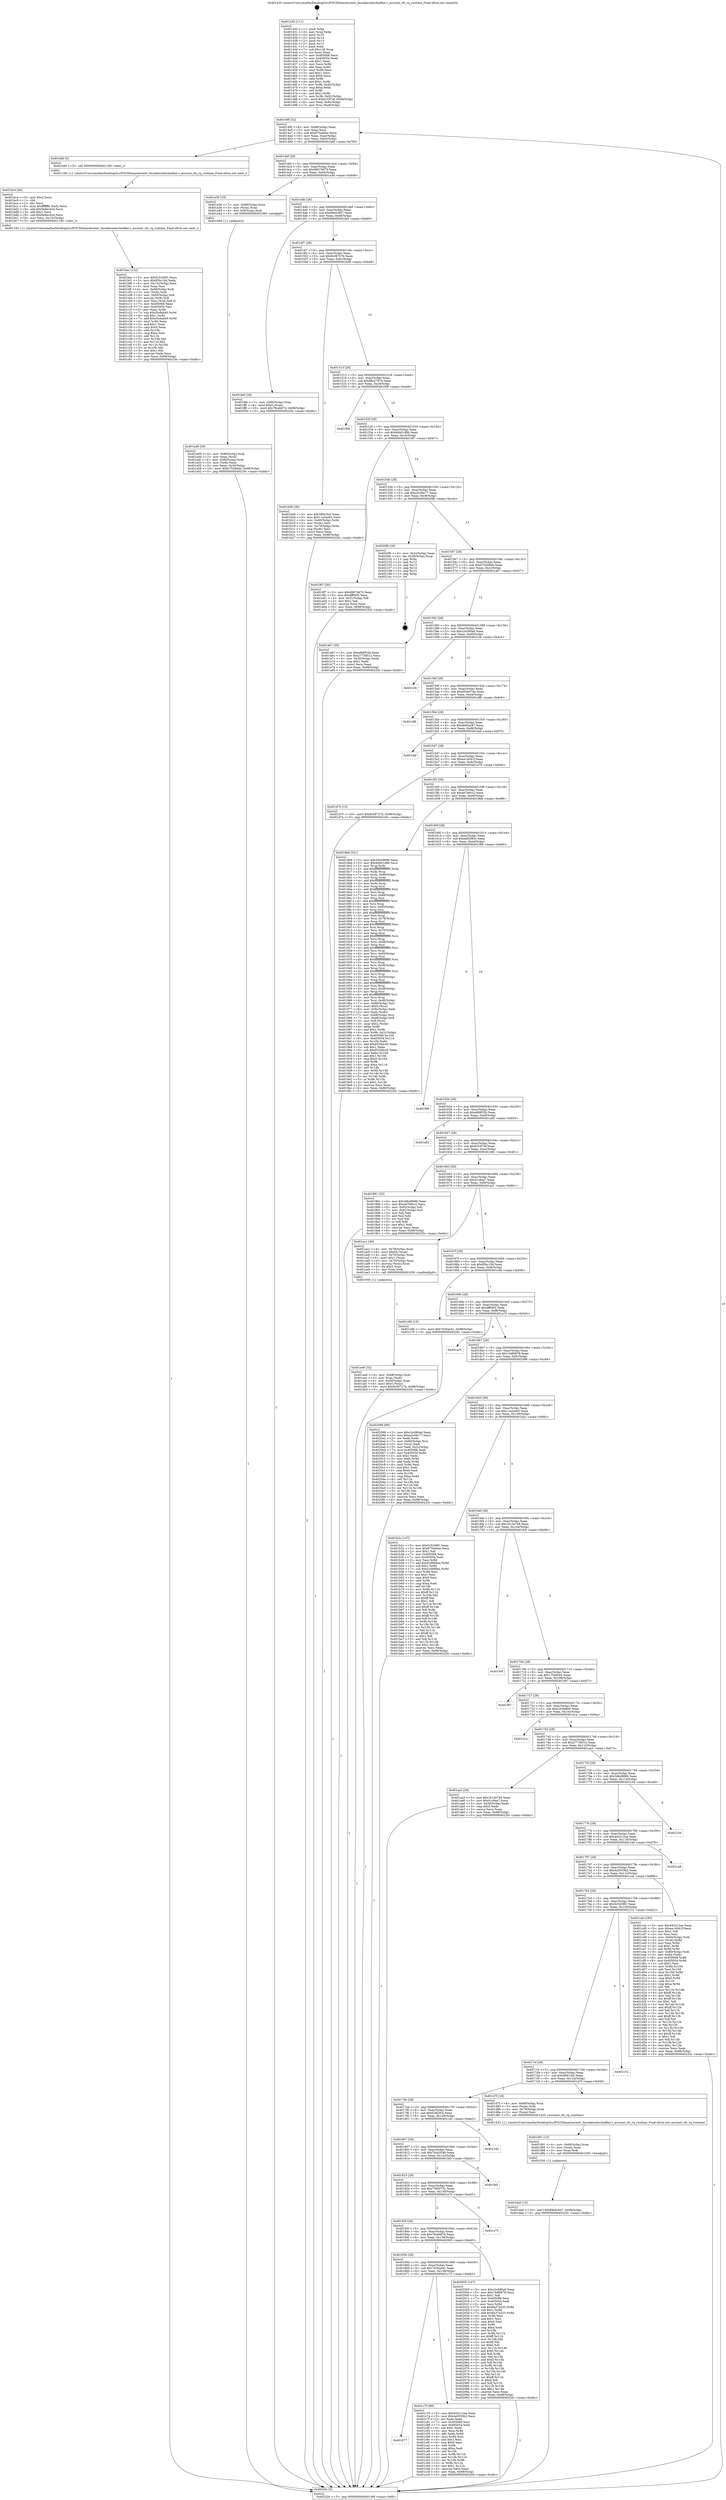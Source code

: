 digraph "0x401430" {
  label = "0x401430 (/mnt/c/Users/mathe/Desktop/tcc/POCII/binaries/extr_linuxkernelschedfair.c_account_cfs_rq_runtime_Final-ollvm.out::main(0))"
  labelloc = "t"
  node[shape=record]

  Entry [label="",width=0.3,height=0.3,shape=circle,fillcolor=black,style=filled]
  "0x40149f" [label="{
     0x40149f [32]\l
     | [instrs]\l
     &nbsp;&nbsp;0x40149f \<+6\>: mov -0x98(%rbp),%eax\l
     &nbsp;&nbsp;0x4014a5 \<+2\>: mov %eax,%ecx\l
     &nbsp;&nbsp;0x4014a7 \<+6\>: sub $0x875eebee,%ecx\l
     &nbsp;&nbsp;0x4014ad \<+6\>: mov %eax,-0xac(%rbp)\l
     &nbsp;&nbsp;0x4014b3 \<+6\>: mov %ecx,-0xb0(%rbp)\l
     &nbsp;&nbsp;0x4014b9 \<+6\>: je 0000000000401bbf \<main+0x78f\>\l
  }"]
  "0x401bbf" [label="{
     0x401bbf [5]\l
     | [instrs]\l
     &nbsp;&nbsp;0x401bbf \<+5\>: call 0000000000401160 \<next_i\>\l
     | [calls]\l
     &nbsp;&nbsp;0x401160 \{1\} (/mnt/c/Users/mathe/Desktop/tcc/POCII/binaries/extr_linuxkernelschedfair.c_account_cfs_rq_runtime_Final-ollvm.out::next_i)\l
  }"]
  "0x4014bf" [label="{
     0x4014bf [28]\l
     | [instrs]\l
     &nbsp;&nbsp;0x4014bf \<+5\>: jmp 00000000004014c4 \<main+0x94\>\l
     &nbsp;&nbsp;0x4014c4 \<+6\>: mov -0xac(%rbp),%eax\l
     &nbsp;&nbsp;0x4014ca \<+5\>: sub $0x88079d70,%eax\l
     &nbsp;&nbsp;0x4014cf \<+6\>: mov %eax,-0xb4(%rbp)\l
     &nbsp;&nbsp;0x4014d5 \<+6\>: je 0000000000401a36 \<main+0x606\>\l
  }"]
  Exit [label="",width=0.3,height=0.3,shape=circle,fillcolor=black,style=filled,peripheries=2]
  "0x401a36" [label="{
     0x401a36 [19]\l
     | [instrs]\l
     &nbsp;&nbsp;0x401a36 \<+7\>: mov -0x88(%rbp),%rax\l
     &nbsp;&nbsp;0x401a3d \<+3\>: mov (%rax),%rax\l
     &nbsp;&nbsp;0x401a40 \<+4\>: mov 0x8(%rax),%rdi\l
     &nbsp;&nbsp;0x401a44 \<+5\>: call 0000000000401060 \<atoi@plt\>\l
     | [calls]\l
     &nbsp;&nbsp;0x401060 \{1\} (unknown)\l
  }"]
  "0x4014db" [label="{
     0x4014db [28]\l
     | [instrs]\l
     &nbsp;&nbsp;0x4014db \<+5\>: jmp 00000000004014e0 \<main+0xb0\>\l
     &nbsp;&nbsp;0x4014e0 \<+6\>: mov -0xac(%rbp),%eax\l
     &nbsp;&nbsp;0x4014e6 \<+5\>: sub $0x89e5c847,%eax\l
     &nbsp;&nbsp;0x4014eb \<+6\>: mov %eax,-0xb8(%rbp)\l
     &nbsp;&nbsp;0x4014f1 \<+6\>: je 0000000000401fe9 \<main+0xbb9\>\l
  }"]
  "0x401da0" [label="{
     0x401da0 [15]\l
     | [instrs]\l
     &nbsp;&nbsp;0x401da0 \<+10\>: movl $0x89e5c847,-0x98(%rbp)\l
     &nbsp;&nbsp;0x401daa \<+5\>: jmp 000000000040220c \<main+0xddc\>\l
  }"]
  "0x401fe9" [label="{
     0x401fe9 [28]\l
     | [instrs]\l
     &nbsp;&nbsp;0x401fe9 \<+7\>: mov -0x90(%rbp),%rax\l
     &nbsp;&nbsp;0x401ff0 \<+6\>: movl $0x0,(%rax)\l
     &nbsp;&nbsp;0x401ff6 \<+10\>: movl $0x78ceb97d,-0x98(%rbp)\l
     &nbsp;&nbsp;0x402000 \<+5\>: jmp 000000000040220c \<main+0xddc\>\l
  }"]
  "0x4014f7" [label="{
     0x4014f7 [28]\l
     | [instrs]\l
     &nbsp;&nbsp;0x4014f7 \<+5\>: jmp 00000000004014fc \<main+0xcc\>\l
     &nbsp;&nbsp;0x4014fc \<+6\>: mov -0xac(%rbp),%eax\l
     &nbsp;&nbsp;0x401502 \<+5\>: sub $0x8c08727b,%eax\l
     &nbsp;&nbsp;0x401507 \<+6\>: mov %eax,-0xbc(%rbp)\l
     &nbsp;&nbsp;0x40150d \<+6\>: je 0000000000401b08 \<main+0x6d8\>\l
  }"]
  "0x401d91" [label="{
     0x401d91 [15]\l
     | [instrs]\l
     &nbsp;&nbsp;0x401d91 \<+4\>: mov -0x68(%rbp),%rax\l
     &nbsp;&nbsp;0x401d95 \<+3\>: mov (%rax),%rax\l
     &nbsp;&nbsp;0x401d98 \<+3\>: mov %rax,%rdi\l
     &nbsp;&nbsp;0x401d9b \<+5\>: call 0000000000401030 \<free@plt\>\l
     | [calls]\l
     &nbsp;&nbsp;0x401030 \{1\} (unknown)\l
  }"]
  "0x401b08" [label="{
     0x401b08 [36]\l
     | [instrs]\l
     &nbsp;&nbsp;0x401b08 \<+5\>: mov $0x5f061fc0,%eax\l
     &nbsp;&nbsp;0x401b0d \<+5\>: mov $0x11a2ee63,%ecx\l
     &nbsp;&nbsp;0x401b12 \<+4\>: mov -0x60(%rbp),%rdx\l
     &nbsp;&nbsp;0x401b16 \<+2\>: mov (%rdx),%esi\l
     &nbsp;&nbsp;0x401b18 \<+4\>: mov -0x70(%rbp),%rdx\l
     &nbsp;&nbsp;0x401b1c \<+2\>: cmp (%rdx),%esi\l
     &nbsp;&nbsp;0x401b1e \<+3\>: cmovl %ecx,%eax\l
     &nbsp;&nbsp;0x401b21 \<+6\>: mov %eax,-0x98(%rbp)\l
     &nbsp;&nbsp;0x401b27 \<+5\>: jmp 000000000040220c \<main+0xddc\>\l
  }"]
  "0x401513" [label="{
     0x401513 [28]\l
     | [instrs]\l
     &nbsp;&nbsp;0x401513 \<+5\>: jmp 0000000000401518 \<main+0xe8\>\l
     &nbsp;&nbsp;0x401518 \<+6\>: mov -0xac(%rbp),%eax\l
     &nbsp;&nbsp;0x40151e \<+5\>: sub $0x98e2787d,%eax\l
     &nbsp;&nbsp;0x401523 \<+6\>: mov %eax,-0xc0(%rbp)\l
     &nbsp;&nbsp;0x401529 \<+6\>: je 0000000000401f08 \<main+0xad8\>\l
  }"]
  "0x401877" [label="{
     0x401877\l
  }", style=dashed]
  "0x401f08" [label="{
     0x401f08\l
  }", style=dashed]
  "0x40152f" [label="{
     0x40152f [28]\l
     | [instrs]\l
     &nbsp;&nbsp;0x40152f \<+5\>: jmp 0000000000401534 \<main+0x104\>\l
     &nbsp;&nbsp;0x401534 \<+6\>: mov -0xac(%rbp),%eax\l
     &nbsp;&nbsp;0x40153a \<+5\>: sub $0x9d401d9b,%eax\l
     &nbsp;&nbsp;0x40153f \<+6\>: mov %eax,-0xc4(%rbp)\l
     &nbsp;&nbsp;0x401545 \<+6\>: je 00000000004019f7 \<main+0x5c7\>\l
  }"]
  "0x401c75" [label="{
     0x401c75 [86]\l
     | [instrs]\l
     &nbsp;&nbsp;0x401c75 \<+5\>: mov $0x443212ae,%eax\l
     &nbsp;&nbsp;0x401c7a \<+5\>: mov $0x4a5555b2,%ecx\l
     &nbsp;&nbsp;0x401c7f \<+2\>: xor %edx,%edx\l
     &nbsp;&nbsp;0x401c81 \<+7\>: mov 0x405068,%esi\l
     &nbsp;&nbsp;0x401c88 \<+7\>: mov 0x405054,%edi\l
     &nbsp;&nbsp;0x401c8f \<+3\>: sub $0x1,%edx\l
     &nbsp;&nbsp;0x401c92 \<+3\>: mov %esi,%r8d\l
     &nbsp;&nbsp;0x401c95 \<+3\>: add %edx,%r8d\l
     &nbsp;&nbsp;0x401c98 \<+4\>: imul %r8d,%esi\l
     &nbsp;&nbsp;0x401c9c \<+3\>: and $0x1,%esi\l
     &nbsp;&nbsp;0x401c9f \<+3\>: cmp $0x0,%esi\l
     &nbsp;&nbsp;0x401ca2 \<+4\>: sete %r9b\l
     &nbsp;&nbsp;0x401ca6 \<+3\>: cmp $0xa,%edi\l
     &nbsp;&nbsp;0x401ca9 \<+4\>: setl %r10b\l
     &nbsp;&nbsp;0x401cad \<+3\>: mov %r9b,%r11b\l
     &nbsp;&nbsp;0x401cb0 \<+3\>: and %r10b,%r11b\l
     &nbsp;&nbsp;0x401cb3 \<+3\>: xor %r10b,%r9b\l
     &nbsp;&nbsp;0x401cb6 \<+3\>: or %r9b,%r11b\l
     &nbsp;&nbsp;0x401cb9 \<+4\>: test $0x1,%r11b\l
     &nbsp;&nbsp;0x401cbd \<+3\>: cmovne %ecx,%eax\l
     &nbsp;&nbsp;0x401cc0 \<+6\>: mov %eax,-0x98(%rbp)\l
     &nbsp;&nbsp;0x401cc6 \<+5\>: jmp 000000000040220c \<main+0xddc\>\l
  }"]
  "0x4019f7" [label="{
     0x4019f7 [30]\l
     | [instrs]\l
     &nbsp;&nbsp;0x4019f7 \<+5\>: mov $0x88079d70,%eax\l
     &nbsp;&nbsp;0x4019fc \<+5\>: mov $0xdfff485,%ecx\l
     &nbsp;&nbsp;0x401a01 \<+3\>: mov -0x31(%rbp),%dl\l
     &nbsp;&nbsp;0x401a04 \<+3\>: test $0x1,%dl\l
     &nbsp;&nbsp;0x401a07 \<+3\>: cmovne %ecx,%eax\l
     &nbsp;&nbsp;0x401a0a \<+6\>: mov %eax,-0x98(%rbp)\l
     &nbsp;&nbsp;0x401a10 \<+5\>: jmp 000000000040220c \<main+0xddc\>\l
  }"]
  "0x40154b" [label="{
     0x40154b [28]\l
     | [instrs]\l
     &nbsp;&nbsp;0x40154b \<+5\>: jmp 0000000000401550 \<main+0x120\>\l
     &nbsp;&nbsp;0x401550 \<+6\>: mov -0xac(%rbp),%eax\l
     &nbsp;&nbsp;0x401556 \<+5\>: sub $0xa3c06c77,%eax\l
     &nbsp;&nbsp;0x40155b \<+6\>: mov %eax,-0xc8(%rbp)\l
     &nbsp;&nbsp;0x401561 \<+6\>: je 00000000004020fb \<main+0xccb\>\l
  }"]
  "0x40185b" [label="{
     0x40185b [28]\l
     | [instrs]\l
     &nbsp;&nbsp;0x40185b \<+5\>: jmp 0000000000401860 \<main+0x430\>\l
     &nbsp;&nbsp;0x401860 \<+6\>: mov -0xac(%rbp),%eax\l
     &nbsp;&nbsp;0x401866 \<+5\>: sub $0x7d35ae41,%eax\l
     &nbsp;&nbsp;0x40186b \<+6\>: mov %eax,-0x138(%rbp)\l
     &nbsp;&nbsp;0x401871 \<+6\>: je 0000000000401c75 \<main+0x845\>\l
  }"]
  "0x4020fb" [label="{
     0x4020fb [18]\l
     | [instrs]\l
     &nbsp;&nbsp;0x4020fb \<+3\>: mov -0x2c(%rbp),%eax\l
     &nbsp;&nbsp;0x4020fe \<+4\>: lea -0x28(%rbp),%rsp\l
     &nbsp;&nbsp;0x402102 \<+1\>: pop %rbx\l
     &nbsp;&nbsp;0x402103 \<+2\>: pop %r12\l
     &nbsp;&nbsp;0x402105 \<+2\>: pop %r13\l
     &nbsp;&nbsp;0x402107 \<+2\>: pop %r14\l
     &nbsp;&nbsp;0x402109 \<+2\>: pop %r15\l
     &nbsp;&nbsp;0x40210b \<+1\>: pop %rbp\l
     &nbsp;&nbsp;0x40210c \<+1\>: ret\l
  }"]
  "0x401567" [label="{
     0x401567 [28]\l
     | [instrs]\l
     &nbsp;&nbsp;0x401567 \<+5\>: jmp 000000000040156c \<main+0x13c\>\l
     &nbsp;&nbsp;0x40156c \<+6\>: mov -0xac(%rbp),%eax\l
     &nbsp;&nbsp;0x401572 \<+5\>: sub $0xb75268eb,%eax\l
     &nbsp;&nbsp;0x401577 \<+6\>: mov %eax,-0xcc(%rbp)\l
     &nbsp;&nbsp;0x40157d \<+6\>: je 0000000000401a67 \<main+0x637\>\l
  }"]
  "0x402005" [label="{
     0x402005 [147]\l
     | [instrs]\l
     &nbsp;&nbsp;0x402005 \<+5\>: mov $0xc2e580a6,%eax\l
     &nbsp;&nbsp;0x40200a \<+5\>: mov $0x10df0878,%ecx\l
     &nbsp;&nbsp;0x40200f \<+2\>: mov $0x1,%dl\l
     &nbsp;&nbsp;0x402011 \<+7\>: mov 0x405068,%esi\l
     &nbsp;&nbsp;0x402018 \<+7\>: mov 0x405054,%edi\l
     &nbsp;&nbsp;0x40201f \<+3\>: mov %esi,%r8d\l
     &nbsp;&nbsp;0x402022 \<+7\>: sub $0x6a37a323,%r8d\l
     &nbsp;&nbsp;0x402029 \<+4\>: sub $0x1,%r8d\l
     &nbsp;&nbsp;0x40202d \<+7\>: add $0x6a37a323,%r8d\l
     &nbsp;&nbsp;0x402034 \<+4\>: imul %r8d,%esi\l
     &nbsp;&nbsp;0x402038 \<+3\>: and $0x1,%esi\l
     &nbsp;&nbsp;0x40203b \<+3\>: cmp $0x0,%esi\l
     &nbsp;&nbsp;0x40203e \<+4\>: sete %r9b\l
     &nbsp;&nbsp;0x402042 \<+3\>: cmp $0xa,%edi\l
     &nbsp;&nbsp;0x402045 \<+4\>: setl %r10b\l
     &nbsp;&nbsp;0x402049 \<+3\>: mov %r9b,%r11b\l
     &nbsp;&nbsp;0x40204c \<+4\>: xor $0xff,%r11b\l
     &nbsp;&nbsp;0x402050 \<+3\>: mov %r10b,%bl\l
     &nbsp;&nbsp;0x402053 \<+3\>: xor $0xff,%bl\l
     &nbsp;&nbsp;0x402056 \<+3\>: xor $0x0,%dl\l
     &nbsp;&nbsp;0x402059 \<+3\>: mov %r11b,%r14b\l
     &nbsp;&nbsp;0x40205c \<+4\>: and $0x0,%r14b\l
     &nbsp;&nbsp;0x402060 \<+3\>: and %dl,%r9b\l
     &nbsp;&nbsp;0x402063 \<+3\>: mov %bl,%r15b\l
     &nbsp;&nbsp;0x402066 \<+4\>: and $0x0,%r15b\l
     &nbsp;&nbsp;0x40206a \<+3\>: and %dl,%r10b\l
     &nbsp;&nbsp;0x40206d \<+3\>: or %r9b,%r14b\l
     &nbsp;&nbsp;0x402070 \<+3\>: or %r10b,%r15b\l
     &nbsp;&nbsp;0x402073 \<+3\>: xor %r15b,%r14b\l
     &nbsp;&nbsp;0x402076 \<+3\>: or %bl,%r11b\l
     &nbsp;&nbsp;0x402079 \<+4\>: xor $0xff,%r11b\l
     &nbsp;&nbsp;0x40207d \<+3\>: or $0x0,%dl\l
     &nbsp;&nbsp;0x402080 \<+3\>: and %dl,%r11b\l
     &nbsp;&nbsp;0x402083 \<+3\>: or %r11b,%r14b\l
     &nbsp;&nbsp;0x402086 \<+4\>: test $0x1,%r14b\l
     &nbsp;&nbsp;0x40208a \<+3\>: cmovne %ecx,%eax\l
     &nbsp;&nbsp;0x40208d \<+6\>: mov %eax,-0x98(%rbp)\l
     &nbsp;&nbsp;0x402093 \<+5\>: jmp 000000000040220c \<main+0xddc\>\l
  }"]
  "0x401a67" [label="{
     0x401a67 [30]\l
     | [instrs]\l
     &nbsp;&nbsp;0x401a67 \<+5\>: mov $0xef68f52b,%eax\l
     &nbsp;&nbsp;0x401a6c \<+5\>: mov $0x27739512,%ecx\l
     &nbsp;&nbsp;0x401a71 \<+3\>: mov -0x30(%rbp),%edx\l
     &nbsp;&nbsp;0x401a74 \<+3\>: cmp $0x1,%edx\l
     &nbsp;&nbsp;0x401a77 \<+3\>: cmovl %ecx,%eax\l
     &nbsp;&nbsp;0x401a7a \<+6\>: mov %eax,-0x98(%rbp)\l
     &nbsp;&nbsp;0x401a80 \<+5\>: jmp 000000000040220c \<main+0xddc\>\l
  }"]
  "0x401583" [label="{
     0x401583 [28]\l
     | [instrs]\l
     &nbsp;&nbsp;0x401583 \<+5\>: jmp 0000000000401588 \<main+0x158\>\l
     &nbsp;&nbsp;0x401588 \<+6\>: mov -0xac(%rbp),%eax\l
     &nbsp;&nbsp;0x40158e \<+5\>: sub $0xc2e580a6,%eax\l
     &nbsp;&nbsp;0x401593 \<+6\>: mov %eax,-0xd0(%rbp)\l
     &nbsp;&nbsp;0x401599 \<+6\>: je 00000000004021f4 \<main+0xdc4\>\l
  }"]
  "0x40183f" [label="{
     0x40183f [28]\l
     | [instrs]\l
     &nbsp;&nbsp;0x40183f \<+5\>: jmp 0000000000401844 \<main+0x414\>\l
     &nbsp;&nbsp;0x401844 \<+6\>: mov -0xac(%rbp),%eax\l
     &nbsp;&nbsp;0x40184a \<+5\>: sub $0x78ceb97d,%eax\l
     &nbsp;&nbsp;0x40184f \<+6\>: mov %eax,-0x134(%rbp)\l
     &nbsp;&nbsp;0x401855 \<+6\>: je 0000000000402005 \<main+0xbd5\>\l
  }"]
  "0x4021f4" [label="{
     0x4021f4\l
  }", style=dashed]
  "0x40159f" [label="{
     0x40159f [28]\l
     | [instrs]\l
     &nbsp;&nbsp;0x40159f \<+5\>: jmp 00000000004015a4 \<main+0x174\>\l
     &nbsp;&nbsp;0x4015a4 \<+6\>: mov -0xac(%rbp),%eax\l
     &nbsp;&nbsp;0x4015aa \<+5\>: sub $0xd55e07da,%eax\l
     &nbsp;&nbsp;0x4015af \<+6\>: mov %eax,-0xd4(%rbp)\l
     &nbsp;&nbsp;0x4015b5 \<+6\>: je 0000000000401df6 \<main+0x9c6\>\l
  }"]
  "0x401e75" [label="{
     0x401e75\l
  }", style=dashed]
  "0x401df6" [label="{
     0x401df6\l
  }", style=dashed]
  "0x4015bb" [label="{
     0x4015bb [28]\l
     | [instrs]\l
     &nbsp;&nbsp;0x4015bb \<+5\>: jmp 00000000004015c0 \<main+0x190\>\l
     &nbsp;&nbsp;0x4015c0 \<+6\>: mov -0xac(%rbp),%eax\l
     &nbsp;&nbsp;0x4015c6 \<+5\>: sub $0xdb65ac87,%eax\l
     &nbsp;&nbsp;0x4015cb \<+6\>: mov %eax,-0xd8(%rbp)\l
     &nbsp;&nbsp;0x4015d1 \<+6\>: je 0000000000401daf \<main+0x97f\>\l
  }"]
  "0x401823" [label="{
     0x401823 [28]\l
     | [instrs]\l
     &nbsp;&nbsp;0x401823 \<+5\>: jmp 0000000000401828 \<main+0x3f8\>\l
     &nbsp;&nbsp;0x401828 \<+6\>: mov -0xac(%rbp),%eax\l
     &nbsp;&nbsp;0x40182e \<+5\>: sub $0x73950731,%eax\l
     &nbsp;&nbsp;0x401833 \<+6\>: mov %eax,-0x130(%rbp)\l
     &nbsp;&nbsp;0x401839 \<+6\>: je 0000000000401e75 \<main+0xa45\>\l
  }"]
  "0x401daf" [label="{
     0x401daf\l
  }", style=dashed]
  "0x4015d7" [label="{
     0x4015d7 [28]\l
     | [instrs]\l
     &nbsp;&nbsp;0x4015d7 \<+5\>: jmp 00000000004015dc \<main+0x1ac\>\l
     &nbsp;&nbsp;0x4015dc \<+6\>: mov -0xac(%rbp),%eax\l
     &nbsp;&nbsp;0x4015e2 \<+5\>: sub $0xea14041f,%eax\l
     &nbsp;&nbsp;0x4015e7 \<+6\>: mov %eax,-0xdc(%rbp)\l
     &nbsp;&nbsp;0x4015ed \<+6\>: je 0000000000401d70 \<main+0x940\>\l
  }"]
  "0x401fd5" [label="{
     0x401fd5\l
  }", style=dashed]
  "0x401d70" [label="{
     0x401d70 [15]\l
     | [instrs]\l
     &nbsp;&nbsp;0x401d70 \<+10\>: movl $0x8c08727b,-0x98(%rbp)\l
     &nbsp;&nbsp;0x401d7a \<+5\>: jmp 000000000040220c \<main+0xddc\>\l
  }"]
  "0x4015f3" [label="{
     0x4015f3 [28]\l
     | [instrs]\l
     &nbsp;&nbsp;0x4015f3 \<+5\>: jmp 00000000004015f8 \<main+0x1c8\>\l
     &nbsp;&nbsp;0x4015f8 \<+6\>: mov -0xac(%rbp),%eax\l
     &nbsp;&nbsp;0x4015fe \<+5\>: sub $0xeb7b9cc2,%eax\l
     &nbsp;&nbsp;0x401603 \<+6\>: mov %eax,-0xe0(%rbp)\l
     &nbsp;&nbsp;0x401609 \<+6\>: je 00000000004018b6 \<main+0x486\>\l
  }"]
  "0x401807" [label="{
     0x401807 [28]\l
     | [instrs]\l
     &nbsp;&nbsp;0x401807 \<+5\>: jmp 000000000040180c \<main+0x3dc\>\l
     &nbsp;&nbsp;0x40180c \<+6\>: mov -0xac(%rbp),%eax\l
     &nbsp;&nbsp;0x401812 \<+5\>: sub $0x70cb3548,%eax\l
     &nbsp;&nbsp;0x401817 \<+6\>: mov %eax,-0x12c(%rbp)\l
     &nbsp;&nbsp;0x40181d \<+6\>: je 0000000000401fd5 \<main+0xba5\>\l
  }"]
  "0x4018b6" [label="{
     0x4018b6 [321]\l
     | [instrs]\l
     &nbsp;&nbsp;0x4018b6 \<+5\>: mov $0x3db49686,%eax\l
     &nbsp;&nbsp;0x4018bb \<+5\>: mov $0x9d401d9b,%ecx\l
     &nbsp;&nbsp;0x4018c0 \<+3\>: mov %rsp,%rdx\l
     &nbsp;&nbsp;0x4018c3 \<+4\>: add $0xfffffffffffffff0,%rdx\l
     &nbsp;&nbsp;0x4018c7 \<+3\>: mov %rdx,%rsp\l
     &nbsp;&nbsp;0x4018ca \<+7\>: mov %rdx,-0x90(%rbp)\l
     &nbsp;&nbsp;0x4018d1 \<+3\>: mov %rsp,%rdx\l
     &nbsp;&nbsp;0x4018d4 \<+4\>: add $0xfffffffffffffff0,%rdx\l
     &nbsp;&nbsp;0x4018d8 \<+3\>: mov %rdx,%rsp\l
     &nbsp;&nbsp;0x4018db \<+3\>: mov %rsp,%rsi\l
     &nbsp;&nbsp;0x4018de \<+4\>: add $0xfffffffffffffff0,%rsi\l
     &nbsp;&nbsp;0x4018e2 \<+3\>: mov %rsi,%rsp\l
     &nbsp;&nbsp;0x4018e5 \<+7\>: mov %rsi,-0x88(%rbp)\l
     &nbsp;&nbsp;0x4018ec \<+3\>: mov %rsp,%rsi\l
     &nbsp;&nbsp;0x4018ef \<+4\>: add $0xfffffffffffffff0,%rsi\l
     &nbsp;&nbsp;0x4018f3 \<+3\>: mov %rsi,%rsp\l
     &nbsp;&nbsp;0x4018f6 \<+4\>: mov %rsi,-0x80(%rbp)\l
     &nbsp;&nbsp;0x4018fa \<+3\>: mov %rsp,%rsi\l
     &nbsp;&nbsp;0x4018fd \<+4\>: add $0xfffffffffffffff0,%rsi\l
     &nbsp;&nbsp;0x401901 \<+3\>: mov %rsi,%rsp\l
     &nbsp;&nbsp;0x401904 \<+4\>: mov %rsi,-0x78(%rbp)\l
     &nbsp;&nbsp;0x401908 \<+3\>: mov %rsp,%rsi\l
     &nbsp;&nbsp;0x40190b \<+4\>: add $0xfffffffffffffff0,%rsi\l
     &nbsp;&nbsp;0x40190f \<+3\>: mov %rsi,%rsp\l
     &nbsp;&nbsp;0x401912 \<+4\>: mov %rsi,-0x70(%rbp)\l
     &nbsp;&nbsp;0x401916 \<+3\>: mov %rsp,%rsi\l
     &nbsp;&nbsp;0x401919 \<+4\>: add $0xfffffffffffffff0,%rsi\l
     &nbsp;&nbsp;0x40191d \<+3\>: mov %rsi,%rsp\l
     &nbsp;&nbsp;0x401920 \<+4\>: mov %rsi,-0x68(%rbp)\l
     &nbsp;&nbsp;0x401924 \<+3\>: mov %rsp,%rsi\l
     &nbsp;&nbsp;0x401927 \<+4\>: add $0xfffffffffffffff0,%rsi\l
     &nbsp;&nbsp;0x40192b \<+3\>: mov %rsi,%rsp\l
     &nbsp;&nbsp;0x40192e \<+4\>: mov %rsi,-0x60(%rbp)\l
     &nbsp;&nbsp;0x401932 \<+3\>: mov %rsp,%rsi\l
     &nbsp;&nbsp;0x401935 \<+4\>: add $0xfffffffffffffff0,%rsi\l
     &nbsp;&nbsp;0x401939 \<+3\>: mov %rsi,%rsp\l
     &nbsp;&nbsp;0x40193c \<+4\>: mov %rsi,-0x58(%rbp)\l
     &nbsp;&nbsp;0x401940 \<+3\>: mov %rsp,%rsi\l
     &nbsp;&nbsp;0x401943 \<+4\>: add $0xfffffffffffffff0,%rsi\l
     &nbsp;&nbsp;0x401947 \<+3\>: mov %rsi,%rsp\l
     &nbsp;&nbsp;0x40194a \<+4\>: mov %rsi,-0x50(%rbp)\l
     &nbsp;&nbsp;0x40194e \<+3\>: mov %rsp,%rsi\l
     &nbsp;&nbsp;0x401951 \<+4\>: add $0xfffffffffffffff0,%rsi\l
     &nbsp;&nbsp;0x401955 \<+3\>: mov %rsi,%rsp\l
     &nbsp;&nbsp;0x401958 \<+4\>: mov %rsi,-0x48(%rbp)\l
     &nbsp;&nbsp;0x40195c \<+3\>: mov %rsp,%rsi\l
     &nbsp;&nbsp;0x40195f \<+4\>: add $0xfffffffffffffff0,%rsi\l
     &nbsp;&nbsp;0x401963 \<+3\>: mov %rsi,%rsp\l
     &nbsp;&nbsp;0x401966 \<+4\>: mov %rsi,-0x40(%rbp)\l
     &nbsp;&nbsp;0x40196a \<+7\>: mov -0x90(%rbp),%rsi\l
     &nbsp;&nbsp;0x401971 \<+6\>: movl $0x0,(%rsi)\l
     &nbsp;&nbsp;0x401977 \<+6\>: mov -0x9c(%rbp),%edi\l
     &nbsp;&nbsp;0x40197d \<+2\>: mov %edi,(%rdx)\l
     &nbsp;&nbsp;0x40197f \<+7\>: mov -0x88(%rbp),%rsi\l
     &nbsp;&nbsp;0x401986 \<+7\>: mov -0xa8(%rbp),%r8\l
     &nbsp;&nbsp;0x40198d \<+3\>: mov %r8,(%rsi)\l
     &nbsp;&nbsp;0x401990 \<+3\>: cmpl $0x2,(%rdx)\l
     &nbsp;&nbsp;0x401993 \<+4\>: setne %r9b\l
     &nbsp;&nbsp;0x401997 \<+4\>: and $0x1,%r9b\l
     &nbsp;&nbsp;0x40199b \<+4\>: mov %r9b,-0x31(%rbp)\l
     &nbsp;&nbsp;0x40199f \<+8\>: mov 0x405068,%r10d\l
     &nbsp;&nbsp;0x4019a7 \<+8\>: mov 0x405054,%r11d\l
     &nbsp;&nbsp;0x4019af \<+3\>: mov %r10d,%ebx\l
     &nbsp;&nbsp;0x4019b2 \<+6\>: add $0x8529dc45,%ebx\l
     &nbsp;&nbsp;0x4019b8 \<+3\>: sub $0x1,%ebx\l
     &nbsp;&nbsp;0x4019bb \<+6\>: sub $0x8529dc45,%ebx\l
     &nbsp;&nbsp;0x4019c1 \<+4\>: imul %ebx,%r10d\l
     &nbsp;&nbsp;0x4019c5 \<+4\>: and $0x1,%r10d\l
     &nbsp;&nbsp;0x4019c9 \<+4\>: cmp $0x0,%r10d\l
     &nbsp;&nbsp;0x4019cd \<+4\>: sete %r9b\l
     &nbsp;&nbsp;0x4019d1 \<+4\>: cmp $0xa,%r11d\l
     &nbsp;&nbsp;0x4019d5 \<+4\>: setl %r14b\l
     &nbsp;&nbsp;0x4019d9 \<+3\>: mov %r9b,%r15b\l
     &nbsp;&nbsp;0x4019dc \<+3\>: and %r14b,%r15b\l
     &nbsp;&nbsp;0x4019df \<+3\>: xor %r14b,%r9b\l
     &nbsp;&nbsp;0x4019e2 \<+3\>: or %r9b,%r15b\l
     &nbsp;&nbsp;0x4019e5 \<+4\>: test $0x1,%r15b\l
     &nbsp;&nbsp;0x4019e9 \<+3\>: cmovne %ecx,%eax\l
     &nbsp;&nbsp;0x4019ec \<+6\>: mov %eax,-0x98(%rbp)\l
     &nbsp;&nbsp;0x4019f2 \<+5\>: jmp 000000000040220c \<main+0xddc\>\l
  }"]
  "0x40160f" [label="{
     0x40160f [28]\l
     | [instrs]\l
     &nbsp;&nbsp;0x40160f \<+5\>: jmp 0000000000401614 \<main+0x1e4\>\l
     &nbsp;&nbsp;0x401614 \<+6\>: mov -0xac(%rbp),%eax\l
     &nbsp;&nbsp;0x40161a \<+5\>: sub $0xed83f83c,%eax\l
     &nbsp;&nbsp;0x40161f \<+6\>: mov %eax,-0xe4(%rbp)\l
     &nbsp;&nbsp;0x401625 \<+6\>: je 0000000000401f96 \<main+0xb66\>\l
  }"]
  "0x4021d2" [label="{
     0x4021d2\l
  }", style=dashed]
  "0x401f96" [label="{
     0x401f96\l
  }", style=dashed]
  "0x40162b" [label="{
     0x40162b [28]\l
     | [instrs]\l
     &nbsp;&nbsp;0x40162b \<+5\>: jmp 0000000000401630 \<main+0x200\>\l
     &nbsp;&nbsp;0x401630 \<+6\>: mov -0xac(%rbp),%eax\l
     &nbsp;&nbsp;0x401636 \<+5\>: sub $0xef68f52b,%eax\l
     &nbsp;&nbsp;0x40163b \<+6\>: mov %eax,-0xe8(%rbp)\l
     &nbsp;&nbsp;0x401641 \<+6\>: je 0000000000401a85 \<main+0x655\>\l
  }"]
  "0x4017eb" [label="{
     0x4017eb [28]\l
     | [instrs]\l
     &nbsp;&nbsp;0x4017eb \<+5\>: jmp 00000000004017f0 \<main+0x3c0\>\l
     &nbsp;&nbsp;0x4017f0 \<+6\>: mov -0xac(%rbp),%eax\l
     &nbsp;&nbsp;0x4017f6 \<+5\>: sub $0x62fd2fc4,%eax\l
     &nbsp;&nbsp;0x4017fb \<+6\>: mov %eax,-0x128(%rbp)\l
     &nbsp;&nbsp;0x401801 \<+6\>: je 00000000004021d2 \<main+0xda2\>\l
  }"]
  "0x401a85" [label="{
     0x401a85\l
  }", style=dashed]
  "0x401647" [label="{
     0x401647 [28]\l
     | [instrs]\l
     &nbsp;&nbsp;0x401647 \<+5\>: jmp 000000000040164c \<main+0x21c\>\l
     &nbsp;&nbsp;0x40164c \<+6\>: mov -0xac(%rbp),%eax\l
     &nbsp;&nbsp;0x401652 \<+5\>: sub $0xfc33f7af,%eax\l
     &nbsp;&nbsp;0x401657 \<+6\>: mov %eax,-0xec(%rbp)\l
     &nbsp;&nbsp;0x40165d \<+6\>: je 0000000000401881 \<main+0x451\>\l
  }"]
  "0x401d7f" [label="{
     0x401d7f [18]\l
     | [instrs]\l
     &nbsp;&nbsp;0x401d7f \<+4\>: mov -0x68(%rbp),%rax\l
     &nbsp;&nbsp;0x401d83 \<+3\>: mov (%rax),%rdi\l
     &nbsp;&nbsp;0x401d86 \<+4\>: mov -0x78(%rbp),%rax\l
     &nbsp;&nbsp;0x401d8a \<+2\>: mov (%rax),%esi\l
     &nbsp;&nbsp;0x401d8c \<+5\>: call 0000000000401420 \<account_cfs_rq_runtime\>\l
     | [calls]\l
     &nbsp;&nbsp;0x401420 \{1\} (/mnt/c/Users/mathe/Desktop/tcc/POCII/binaries/extr_linuxkernelschedfair.c_account_cfs_rq_runtime_Final-ollvm.out::account_cfs_rq_runtime)\l
  }"]
  "0x401881" [label="{
     0x401881 [53]\l
     | [instrs]\l
     &nbsp;&nbsp;0x401881 \<+5\>: mov $0x3db49686,%eax\l
     &nbsp;&nbsp;0x401886 \<+5\>: mov $0xeb7b9cc2,%ecx\l
     &nbsp;&nbsp;0x40188b \<+6\>: mov -0x92(%rbp),%dl\l
     &nbsp;&nbsp;0x401891 \<+7\>: mov -0x91(%rbp),%sil\l
     &nbsp;&nbsp;0x401898 \<+3\>: mov %dl,%dil\l
     &nbsp;&nbsp;0x40189b \<+3\>: and %sil,%dil\l
     &nbsp;&nbsp;0x40189e \<+3\>: xor %sil,%dl\l
     &nbsp;&nbsp;0x4018a1 \<+3\>: or %dl,%dil\l
     &nbsp;&nbsp;0x4018a4 \<+4\>: test $0x1,%dil\l
     &nbsp;&nbsp;0x4018a8 \<+3\>: cmovne %ecx,%eax\l
     &nbsp;&nbsp;0x4018ab \<+6\>: mov %eax,-0x98(%rbp)\l
     &nbsp;&nbsp;0x4018b1 \<+5\>: jmp 000000000040220c \<main+0xddc\>\l
  }"]
  "0x401663" [label="{
     0x401663 [28]\l
     | [instrs]\l
     &nbsp;&nbsp;0x401663 \<+5\>: jmp 0000000000401668 \<main+0x238\>\l
     &nbsp;&nbsp;0x401668 \<+6\>: mov -0xac(%rbp),%eax\l
     &nbsp;&nbsp;0x40166e \<+5\>: sub $0x41c8aa7,%eax\l
     &nbsp;&nbsp;0x401673 \<+6\>: mov %eax,-0xf0(%rbp)\l
     &nbsp;&nbsp;0x401679 \<+6\>: je 0000000000401ac1 \<main+0x691\>\l
  }"]
  "0x40220c" [label="{
     0x40220c [5]\l
     | [instrs]\l
     &nbsp;&nbsp;0x40220c \<+5\>: jmp 000000000040149f \<main+0x6f\>\l
  }"]
  "0x401430" [label="{
     0x401430 [111]\l
     | [instrs]\l
     &nbsp;&nbsp;0x401430 \<+1\>: push %rbp\l
     &nbsp;&nbsp;0x401431 \<+3\>: mov %rsp,%rbp\l
     &nbsp;&nbsp;0x401434 \<+2\>: push %r15\l
     &nbsp;&nbsp;0x401436 \<+2\>: push %r14\l
     &nbsp;&nbsp;0x401438 \<+2\>: push %r13\l
     &nbsp;&nbsp;0x40143a \<+2\>: push %r12\l
     &nbsp;&nbsp;0x40143c \<+1\>: push %rbx\l
     &nbsp;&nbsp;0x40143d \<+7\>: sub $0x128,%rsp\l
     &nbsp;&nbsp;0x401444 \<+2\>: xor %eax,%eax\l
     &nbsp;&nbsp;0x401446 \<+7\>: mov 0x405068,%ecx\l
     &nbsp;&nbsp;0x40144d \<+7\>: mov 0x405054,%edx\l
     &nbsp;&nbsp;0x401454 \<+3\>: sub $0x1,%eax\l
     &nbsp;&nbsp;0x401457 \<+3\>: mov %ecx,%r8d\l
     &nbsp;&nbsp;0x40145a \<+3\>: add %eax,%r8d\l
     &nbsp;&nbsp;0x40145d \<+4\>: imul %r8d,%ecx\l
     &nbsp;&nbsp;0x401461 \<+3\>: and $0x1,%ecx\l
     &nbsp;&nbsp;0x401464 \<+3\>: cmp $0x0,%ecx\l
     &nbsp;&nbsp;0x401467 \<+4\>: sete %r9b\l
     &nbsp;&nbsp;0x40146b \<+4\>: and $0x1,%r9b\l
     &nbsp;&nbsp;0x40146f \<+7\>: mov %r9b,-0x92(%rbp)\l
     &nbsp;&nbsp;0x401476 \<+3\>: cmp $0xa,%edx\l
     &nbsp;&nbsp;0x401479 \<+4\>: setl %r9b\l
     &nbsp;&nbsp;0x40147d \<+4\>: and $0x1,%r9b\l
     &nbsp;&nbsp;0x401481 \<+7\>: mov %r9b,-0x91(%rbp)\l
     &nbsp;&nbsp;0x401488 \<+10\>: movl $0xfc33f7af,-0x98(%rbp)\l
     &nbsp;&nbsp;0x401492 \<+6\>: mov %edi,-0x9c(%rbp)\l
     &nbsp;&nbsp;0x401498 \<+7\>: mov %rsi,-0xa8(%rbp)\l
  }"]
  "0x4017cf" [label="{
     0x4017cf [28]\l
     | [instrs]\l
     &nbsp;&nbsp;0x4017cf \<+5\>: jmp 00000000004017d4 \<main+0x3a4\>\l
     &nbsp;&nbsp;0x4017d4 \<+6\>: mov -0xac(%rbp),%eax\l
     &nbsp;&nbsp;0x4017da \<+5\>: sub $0x5f061fc0,%eax\l
     &nbsp;&nbsp;0x4017df \<+6\>: mov %eax,-0x124(%rbp)\l
     &nbsp;&nbsp;0x4017e5 \<+6\>: je 0000000000401d7f \<main+0x94f\>\l
  }"]
  "0x401a49" [label="{
     0x401a49 [30]\l
     | [instrs]\l
     &nbsp;&nbsp;0x401a49 \<+4\>: mov -0x80(%rbp),%rdi\l
     &nbsp;&nbsp;0x401a4d \<+2\>: mov %eax,(%rdi)\l
     &nbsp;&nbsp;0x401a4f \<+4\>: mov -0x80(%rbp),%rdi\l
     &nbsp;&nbsp;0x401a53 \<+2\>: mov (%rdi),%eax\l
     &nbsp;&nbsp;0x401a55 \<+3\>: mov %eax,-0x30(%rbp)\l
     &nbsp;&nbsp;0x401a58 \<+10\>: movl $0xb75268eb,-0x98(%rbp)\l
     &nbsp;&nbsp;0x401a62 \<+5\>: jmp 000000000040220c \<main+0xddc\>\l
  }"]
  "0x402152" [label="{
     0x402152\l
  }", style=dashed]
  "0x401ac1" [label="{
     0x401ac1 [39]\l
     | [instrs]\l
     &nbsp;&nbsp;0x401ac1 \<+4\>: mov -0x78(%rbp),%rax\l
     &nbsp;&nbsp;0x401ac5 \<+6\>: movl $0x64,(%rax)\l
     &nbsp;&nbsp;0x401acb \<+4\>: mov -0x70(%rbp),%rax\l
     &nbsp;&nbsp;0x401acf \<+6\>: movl $0x1,(%rax)\l
     &nbsp;&nbsp;0x401ad5 \<+4\>: mov -0x70(%rbp),%rax\l
     &nbsp;&nbsp;0x401ad9 \<+3\>: movslq (%rax),%rax\l
     &nbsp;&nbsp;0x401adc \<+4\>: shl $0x2,%rax\l
     &nbsp;&nbsp;0x401ae0 \<+3\>: mov %rax,%rdi\l
     &nbsp;&nbsp;0x401ae3 \<+5\>: call 0000000000401050 \<malloc@plt\>\l
     | [calls]\l
     &nbsp;&nbsp;0x401050 \{1\} (unknown)\l
  }"]
  "0x40167f" [label="{
     0x40167f [28]\l
     | [instrs]\l
     &nbsp;&nbsp;0x40167f \<+5\>: jmp 0000000000401684 \<main+0x254\>\l
     &nbsp;&nbsp;0x401684 \<+6\>: mov -0xac(%rbp),%eax\l
     &nbsp;&nbsp;0x40168a \<+5\>: sub $0x85bc10d,%eax\l
     &nbsp;&nbsp;0x40168f \<+6\>: mov %eax,-0xf4(%rbp)\l
     &nbsp;&nbsp;0x401695 \<+6\>: je 0000000000401c66 \<main+0x836\>\l
  }"]
  "0x4017b3" [label="{
     0x4017b3 [28]\l
     | [instrs]\l
     &nbsp;&nbsp;0x4017b3 \<+5\>: jmp 00000000004017b8 \<main+0x388\>\l
     &nbsp;&nbsp;0x4017b8 \<+6\>: mov -0xac(%rbp),%eax\l
     &nbsp;&nbsp;0x4017be \<+5\>: sub $0x5c5209f1,%eax\l
     &nbsp;&nbsp;0x4017c3 \<+6\>: mov %eax,-0x120(%rbp)\l
     &nbsp;&nbsp;0x4017c9 \<+6\>: je 0000000000402152 \<main+0xd22\>\l
  }"]
  "0x401c66" [label="{
     0x401c66 [15]\l
     | [instrs]\l
     &nbsp;&nbsp;0x401c66 \<+10\>: movl $0x7d35ae41,-0x98(%rbp)\l
     &nbsp;&nbsp;0x401c70 \<+5\>: jmp 000000000040220c \<main+0xddc\>\l
  }"]
  "0x40169b" [label="{
     0x40169b [28]\l
     | [instrs]\l
     &nbsp;&nbsp;0x40169b \<+5\>: jmp 00000000004016a0 \<main+0x270\>\l
     &nbsp;&nbsp;0x4016a0 \<+6\>: mov -0xac(%rbp),%eax\l
     &nbsp;&nbsp;0x4016a6 \<+5\>: sub $0xdfff485,%eax\l
     &nbsp;&nbsp;0x4016ab \<+6\>: mov %eax,-0xf8(%rbp)\l
     &nbsp;&nbsp;0x4016b1 \<+6\>: je 0000000000401a15 \<main+0x5e5\>\l
  }"]
  "0x401ccb" [label="{
     0x401ccb [165]\l
     | [instrs]\l
     &nbsp;&nbsp;0x401ccb \<+5\>: mov $0x443212ae,%eax\l
     &nbsp;&nbsp;0x401cd0 \<+5\>: mov $0xea14041f,%ecx\l
     &nbsp;&nbsp;0x401cd5 \<+2\>: mov $0x1,%dl\l
     &nbsp;&nbsp;0x401cd7 \<+2\>: xor %esi,%esi\l
     &nbsp;&nbsp;0x401cd9 \<+4\>: mov -0x60(%rbp),%rdi\l
     &nbsp;&nbsp;0x401cdd \<+3\>: mov (%rdi),%r8d\l
     &nbsp;&nbsp;0x401ce0 \<+3\>: mov %esi,%r9d\l
     &nbsp;&nbsp;0x401ce3 \<+4\>: sub $0x1,%r9d\l
     &nbsp;&nbsp;0x401ce7 \<+3\>: sub %r9d,%r8d\l
     &nbsp;&nbsp;0x401cea \<+4\>: mov -0x60(%rbp),%rdi\l
     &nbsp;&nbsp;0x401cee \<+3\>: mov %r8d,(%rdi)\l
     &nbsp;&nbsp;0x401cf1 \<+8\>: mov 0x405068,%r8d\l
     &nbsp;&nbsp;0x401cf9 \<+8\>: mov 0x405054,%r9d\l
     &nbsp;&nbsp;0x401d01 \<+3\>: sub $0x1,%esi\l
     &nbsp;&nbsp;0x401d04 \<+3\>: mov %r8d,%r10d\l
     &nbsp;&nbsp;0x401d07 \<+3\>: add %esi,%r10d\l
     &nbsp;&nbsp;0x401d0a \<+4\>: imul %r10d,%r8d\l
     &nbsp;&nbsp;0x401d0e \<+4\>: and $0x1,%r8d\l
     &nbsp;&nbsp;0x401d12 \<+4\>: cmp $0x0,%r8d\l
     &nbsp;&nbsp;0x401d16 \<+4\>: sete %r11b\l
     &nbsp;&nbsp;0x401d1a \<+4\>: cmp $0xa,%r9d\l
     &nbsp;&nbsp;0x401d1e \<+3\>: setl %bl\l
     &nbsp;&nbsp;0x401d21 \<+3\>: mov %r11b,%r14b\l
     &nbsp;&nbsp;0x401d24 \<+4\>: xor $0xff,%r14b\l
     &nbsp;&nbsp;0x401d28 \<+3\>: mov %bl,%r15b\l
     &nbsp;&nbsp;0x401d2b \<+4\>: xor $0xff,%r15b\l
     &nbsp;&nbsp;0x401d2f \<+3\>: xor $0x1,%dl\l
     &nbsp;&nbsp;0x401d32 \<+3\>: mov %r14b,%r12b\l
     &nbsp;&nbsp;0x401d35 \<+4\>: and $0xff,%r12b\l
     &nbsp;&nbsp;0x401d39 \<+3\>: and %dl,%r11b\l
     &nbsp;&nbsp;0x401d3c \<+3\>: mov %r15b,%r13b\l
     &nbsp;&nbsp;0x401d3f \<+4\>: and $0xff,%r13b\l
     &nbsp;&nbsp;0x401d43 \<+2\>: and %dl,%bl\l
     &nbsp;&nbsp;0x401d45 \<+3\>: or %r11b,%r12b\l
     &nbsp;&nbsp;0x401d48 \<+3\>: or %bl,%r13b\l
     &nbsp;&nbsp;0x401d4b \<+3\>: xor %r13b,%r12b\l
     &nbsp;&nbsp;0x401d4e \<+3\>: or %r15b,%r14b\l
     &nbsp;&nbsp;0x401d51 \<+4\>: xor $0xff,%r14b\l
     &nbsp;&nbsp;0x401d55 \<+3\>: or $0x1,%dl\l
     &nbsp;&nbsp;0x401d58 \<+3\>: and %dl,%r14b\l
     &nbsp;&nbsp;0x401d5b \<+3\>: or %r14b,%r12b\l
     &nbsp;&nbsp;0x401d5e \<+4\>: test $0x1,%r12b\l
     &nbsp;&nbsp;0x401d62 \<+3\>: cmovne %ecx,%eax\l
     &nbsp;&nbsp;0x401d65 \<+6\>: mov %eax,-0x98(%rbp)\l
     &nbsp;&nbsp;0x401d6b \<+5\>: jmp 000000000040220c \<main+0xddc\>\l
  }"]
  "0x401a15" [label="{
     0x401a15\l
  }", style=dashed]
  "0x4016b7" [label="{
     0x4016b7 [28]\l
     | [instrs]\l
     &nbsp;&nbsp;0x4016b7 \<+5\>: jmp 00000000004016bc \<main+0x28c\>\l
     &nbsp;&nbsp;0x4016bc \<+6\>: mov -0xac(%rbp),%eax\l
     &nbsp;&nbsp;0x4016c2 \<+5\>: sub $0x10df0878,%eax\l
     &nbsp;&nbsp;0x4016c7 \<+6\>: mov %eax,-0xfc(%rbp)\l
     &nbsp;&nbsp;0x4016cd \<+6\>: je 0000000000402098 \<main+0xc68\>\l
  }"]
  "0x401797" [label="{
     0x401797 [28]\l
     | [instrs]\l
     &nbsp;&nbsp;0x401797 \<+5\>: jmp 000000000040179c \<main+0x36c\>\l
     &nbsp;&nbsp;0x40179c \<+6\>: mov -0xac(%rbp),%eax\l
     &nbsp;&nbsp;0x4017a2 \<+5\>: sub $0x4a5555b2,%eax\l
     &nbsp;&nbsp;0x4017a7 \<+6\>: mov %eax,-0x11c(%rbp)\l
     &nbsp;&nbsp;0x4017ad \<+6\>: je 0000000000401ccb \<main+0x89b\>\l
  }"]
  "0x402098" [label="{
     0x402098 [99]\l
     | [instrs]\l
     &nbsp;&nbsp;0x402098 \<+5\>: mov $0xc2e580a6,%eax\l
     &nbsp;&nbsp;0x40209d \<+5\>: mov $0xa3c06c77,%ecx\l
     &nbsp;&nbsp;0x4020a2 \<+2\>: xor %edx,%edx\l
     &nbsp;&nbsp;0x4020a4 \<+7\>: mov -0x90(%rbp),%rsi\l
     &nbsp;&nbsp;0x4020ab \<+2\>: mov (%rsi),%edi\l
     &nbsp;&nbsp;0x4020ad \<+3\>: mov %edi,-0x2c(%rbp)\l
     &nbsp;&nbsp;0x4020b0 \<+7\>: mov 0x405068,%edi\l
     &nbsp;&nbsp;0x4020b7 \<+8\>: mov 0x405054,%r8d\l
     &nbsp;&nbsp;0x4020bf \<+3\>: sub $0x1,%edx\l
     &nbsp;&nbsp;0x4020c2 \<+3\>: mov %edi,%r9d\l
     &nbsp;&nbsp;0x4020c5 \<+3\>: add %edx,%r9d\l
     &nbsp;&nbsp;0x4020c8 \<+4\>: imul %r9d,%edi\l
     &nbsp;&nbsp;0x4020cc \<+3\>: and $0x1,%edi\l
     &nbsp;&nbsp;0x4020cf \<+3\>: cmp $0x0,%edi\l
     &nbsp;&nbsp;0x4020d2 \<+4\>: sete %r10b\l
     &nbsp;&nbsp;0x4020d6 \<+4\>: cmp $0xa,%r8d\l
     &nbsp;&nbsp;0x4020da \<+4\>: setl %r11b\l
     &nbsp;&nbsp;0x4020de \<+3\>: mov %r10b,%bl\l
     &nbsp;&nbsp;0x4020e1 \<+3\>: and %r11b,%bl\l
     &nbsp;&nbsp;0x4020e4 \<+3\>: xor %r11b,%r10b\l
     &nbsp;&nbsp;0x4020e7 \<+3\>: or %r10b,%bl\l
     &nbsp;&nbsp;0x4020ea \<+3\>: test $0x1,%bl\l
     &nbsp;&nbsp;0x4020ed \<+3\>: cmovne %ecx,%eax\l
     &nbsp;&nbsp;0x4020f0 \<+6\>: mov %eax,-0x98(%rbp)\l
     &nbsp;&nbsp;0x4020f6 \<+5\>: jmp 000000000040220c \<main+0xddc\>\l
  }"]
  "0x4016d3" [label="{
     0x4016d3 [28]\l
     | [instrs]\l
     &nbsp;&nbsp;0x4016d3 \<+5\>: jmp 00000000004016d8 \<main+0x2a8\>\l
     &nbsp;&nbsp;0x4016d8 \<+6\>: mov -0xac(%rbp),%eax\l
     &nbsp;&nbsp;0x4016de \<+5\>: sub $0x11a2ee63,%eax\l
     &nbsp;&nbsp;0x4016e3 \<+6\>: mov %eax,-0x100(%rbp)\l
     &nbsp;&nbsp;0x4016e9 \<+6\>: je 0000000000401b2c \<main+0x6fc\>\l
  }"]
  "0x4021a8" [label="{
     0x4021a8\l
  }", style=dashed]
  "0x401b2c" [label="{
     0x401b2c [147]\l
     | [instrs]\l
     &nbsp;&nbsp;0x401b2c \<+5\>: mov $0x5c5209f1,%eax\l
     &nbsp;&nbsp;0x401b31 \<+5\>: mov $0x875eebee,%ecx\l
     &nbsp;&nbsp;0x401b36 \<+2\>: mov $0x1,%dl\l
     &nbsp;&nbsp;0x401b38 \<+7\>: mov 0x405068,%esi\l
     &nbsp;&nbsp;0x401b3f \<+7\>: mov 0x405054,%edi\l
     &nbsp;&nbsp;0x401b46 \<+3\>: mov %esi,%r8d\l
     &nbsp;&nbsp;0x401b49 \<+7\>: add $0xd16968aa,%r8d\l
     &nbsp;&nbsp;0x401b50 \<+4\>: sub $0x1,%r8d\l
     &nbsp;&nbsp;0x401b54 \<+7\>: sub $0xd16968aa,%r8d\l
     &nbsp;&nbsp;0x401b5b \<+4\>: imul %r8d,%esi\l
     &nbsp;&nbsp;0x401b5f \<+3\>: and $0x1,%esi\l
     &nbsp;&nbsp;0x401b62 \<+3\>: cmp $0x0,%esi\l
     &nbsp;&nbsp;0x401b65 \<+4\>: sete %r9b\l
     &nbsp;&nbsp;0x401b69 \<+3\>: cmp $0xa,%edi\l
     &nbsp;&nbsp;0x401b6c \<+4\>: setl %r10b\l
     &nbsp;&nbsp;0x401b70 \<+3\>: mov %r9b,%r11b\l
     &nbsp;&nbsp;0x401b73 \<+4\>: xor $0xff,%r11b\l
     &nbsp;&nbsp;0x401b77 \<+3\>: mov %r10b,%bl\l
     &nbsp;&nbsp;0x401b7a \<+3\>: xor $0xff,%bl\l
     &nbsp;&nbsp;0x401b7d \<+3\>: xor $0x1,%dl\l
     &nbsp;&nbsp;0x401b80 \<+3\>: mov %r11b,%r14b\l
     &nbsp;&nbsp;0x401b83 \<+4\>: and $0xff,%r14b\l
     &nbsp;&nbsp;0x401b87 \<+3\>: and %dl,%r9b\l
     &nbsp;&nbsp;0x401b8a \<+3\>: mov %bl,%r15b\l
     &nbsp;&nbsp;0x401b8d \<+4\>: and $0xff,%r15b\l
     &nbsp;&nbsp;0x401b91 \<+3\>: and %dl,%r10b\l
     &nbsp;&nbsp;0x401b94 \<+3\>: or %r9b,%r14b\l
     &nbsp;&nbsp;0x401b97 \<+3\>: or %r10b,%r15b\l
     &nbsp;&nbsp;0x401b9a \<+3\>: xor %r15b,%r14b\l
     &nbsp;&nbsp;0x401b9d \<+3\>: or %bl,%r11b\l
     &nbsp;&nbsp;0x401ba0 \<+4\>: xor $0xff,%r11b\l
     &nbsp;&nbsp;0x401ba4 \<+3\>: or $0x1,%dl\l
     &nbsp;&nbsp;0x401ba7 \<+3\>: and %dl,%r11b\l
     &nbsp;&nbsp;0x401baa \<+3\>: or %r11b,%r14b\l
     &nbsp;&nbsp;0x401bad \<+4\>: test $0x1,%r14b\l
     &nbsp;&nbsp;0x401bb1 \<+3\>: cmovne %ecx,%eax\l
     &nbsp;&nbsp;0x401bb4 \<+6\>: mov %eax,-0x98(%rbp)\l
     &nbsp;&nbsp;0x401bba \<+5\>: jmp 000000000040220c \<main+0xddc\>\l
  }"]
  "0x4016ef" [label="{
     0x4016ef [28]\l
     | [instrs]\l
     &nbsp;&nbsp;0x4016ef \<+5\>: jmp 00000000004016f4 \<main+0x2c4\>\l
     &nbsp;&nbsp;0x4016f4 \<+6\>: mov -0xac(%rbp),%eax\l
     &nbsp;&nbsp;0x4016fa \<+5\>: sub $0x1613e749,%eax\l
     &nbsp;&nbsp;0x4016ff \<+6\>: mov %eax,-0x104(%rbp)\l
     &nbsp;&nbsp;0x401705 \<+6\>: je 0000000000401fc6 \<main+0xb96\>\l
  }"]
  "0x40177b" [label="{
     0x40177b [28]\l
     | [instrs]\l
     &nbsp;&nbsp;0x40177b \<+5\>: jmp 0000000000401780 \<main+0x350\>\l
     &nbsp;&nbsp;0x401780 \<+6\>: mov -0xac(%rbp),%eax\l
     &nbsp;&nbsp;0x401786 \<+5\>: sub $0x443212ae,%eax\l
     &nbsp;&nbsp;0x40178b \<+6\>: mov %eax,-0x118(%rbp)\l
     &nbsp;&nbsp;0x401791 \<+6\>: je 00000000004021a8 \<main+0xd78\>\l
  }"]
  "0x401fc6" [label="{
     0x401fc6\l
  }", style=dashed]
  "0x40170b" [label="{
     0x40170b [28]\l
     | [instrs]\l
     &nbsp;&nbsp;0x40170b \<+5\>: jmp 0000000000401710 \<main+0x2e0\>\l
     &nbsp;&nbsp;0x401710 \<+6\>: mov -0xac(%rbp),%eax\l
     &nbsp;&nbsp;0x401716 \<+5\>: sub $0x17549c44,%eax\l
     &nbsp;&nbsp;0x40171b \<+6\>: mov %eax,-0x108(%rbp)\l
     &nbsp;&nbsp;0x401721 \<+6\>: je 0000000000401f87 \<main+0xb57\>\l
  }"]
  "0x40210d" [label="{
     0x40210d\l
  }", style=dashed]
  "0x401f87" [label="{
     0x401f87\l
  }", style=dashed]
  "0x401727" [label="{
     0x401727 [28]\l
     | [instrs]\l
     &nbsp;&nbsp;0x401727 \<+5\>: jmp 000000000040172c \<main+0x2fc\>\l
     &nbsp;&nbsp;0x40172c \<+6\>: mov -0xac(%rbp),%eax\l
     &nbsp;&nbsp;0x401732 \<+5\>: sub $0x23c9a8e0,%eax\l
     &nbsp;&nbsp;0x401737 \<+6\>: mov %eax,-0x10c(%rbp)\l
     &nbsp;&nbsp;0x40173d \<+6\>: je 0000000000401e1a \<main+0x9ea\>\l
  }"]
  "0x401bec" [label="{
     0x401bec [122]\l
     | [instrs]\l
     &nbsp;&nbsp;0x401bec \<+5\>: mov $0x5c5209f1,%ecx\l
     &nbsp;&nbsp;0x401bf1 \<+5\>: mov $0x85bc10d,%edx\l
     &nbsp;&nbsp;0x401bf6 \<+6\>: mov -0x13c(%rbp),%esi\l
     &nbsp;&nbsp;0x401bfc \<+3\>: imul %eax,%esi\l
     &nbsp;&nbsp;0x401bff \<+4\>: mov -0x68(%rbp),%rdi\l
     &nbsp;&nbsp;0x401c03 \<+3\>: mov (%rdi),%rdi\l
     &nbsp;&nbsp;0x401c06 \<+4\>: mov -0x60(%rbp),%r8\l
     &nbsp;&nbsp;0x401c0a \<+3\>: movslq (%r8),%r8\l
     &nbsp;&nbsp;0x401c0d \<+4\>: mov %esi,(%rdi,%r8,4)\l
     &nbsp;&nbsp;0x401c11 \<+7\>: mov 0x405068,%eax\l
     &nbsp;&nbsp;0x401c18 \<+7\>: mov 0x405054,%esi\l
     &nbsp;&nbsp;0x401c1f \<+3\>: mov %eax,%r9d\l
     &nbsp;&nbsp;0x401c22 \<+7\>: sub $0xc0c6abb0,%r9d\l
     &nbsp;&nbsp;0x401c29 \<+4\>: sub $0x1,%r9d\l
     &nbsp;&nbsp;0x401c2d \<+7\>: add $0xc0c6abb0,%r9d\l
     &nbsp;&nbsp;0x401c34 \<+4\>: imul %r9d,%eax\l
     &nbsp;&nbsp;0x401c38 \<+3\>: and $0x1,%eax\l
     &nbsp;&nbsp;0x401c3b \<+3\>: cmp $0x0,%eax\l
     &nbsp;&nbsp;0x401c3e \<+4\>: sete %r10b\l
     &nbsp;&nbsp;0x401c42 \<+3\>: cmp $0xa,%esi\l
     &nbsp;&nbsp;0x401c45 \<+4\>: setl %r11b\l
     &nbsp;&nbsp;0x401c49 \<+3\>: mov %r10b,%bl\l
     &nbsp;&nbsp;0x401c4c \<+3\>: and %r11b,%bl\l
     &nbsp;&nbsp;0x401c4f \<+3\>: xor %r11b,%r10b\l
     &nbsp;&nbsp;0x401c52 \<+3\>: or %r10b,%bl\l
     &nbsp;&nbsp;0x401c55 \<+3\>: test $0x1,%bl\l
     &nbsp;&nbsp;0x401c58 \<+3\>: cmovne %edx,%ecx\l
     &nbsp;&nbsp;0x401c5b \<+6\>: mov %ecx,-0x98(%rbp)\l
     &nbsp;&nbsp;0x401c61 \<+5\>: jmp 000000000040220c \<main+0xddc\>\l
  }"]
  "0x401e1a" [label="{
     0x401e1a\l
  }", style=dashed]
  "0x401743" [label="{
     0x401743 [28]\l
     | [instrs]\l
     &nbsp;&nbsp;0x401743 \<+5\>: jmp 0000000000401748 \<main+0x318\>\l
     &nbsp;&nbsp;0x401748 \<+6\>: mov -0xac(%rbp),%eax\l
     &nbsp;&nbsp;0x40174e \<+5\>: sub $0x27739512,%eax\l
     &nbsp;&nbsp;0x401753 \<+6\>: mov %eax,-0x110(%rbp)\l
     &nbsp;&nbsp;0x401759 \<+6\>: je 0000000000401aa3 \<main+0x673\>\l
  }"]
  "0x401bc4" [label="{
     0x401bc4 [40]\l
     | [instrs]\l
     &nbsp;&nbsp;0x401bc4 \<+5\>: mov $0x2,%ecx\l
     &nbsp;&nbsp;0x401bc9 \<+1\>: cltd\l
     &nbsp;&nbsp;0x401bca \<+2\>: idiv %ecx\l
     &nbsp;&nbsp;0x401bcc \<+6\>: imul $0xfffffffe,%edx,%ecx\l
     &nbsp;&nbsp;0x401bd2 \<+6\>: add $0x9e9ec42d,%ecx\l
     &nbsp;&nbsp;0x401bd8 \<+3\>: add $0x1,%ecx\l
     &nbsp;&nbsp;0x401bdb \<+6\>: sub $0x9e9ec42d,%ecx\l
     &nbsp;&nbsp;0x401be1 \<+6\>: mov %ecx,-0x13c(%rbp)\l
     &nbsp;&nbsp;0x401be7 \<+5\>: call 0000000000401160 \<next_i\>\l
     | [calls]\l
     &nbsp;&nbsp;0x401160 \{1\} (/mnt/c/Users/mathe/Desktop/tcc/POCII/binaries/extr_linuxkernelschedfair.c_account_cfs_rq_runtime_Final-ollvm.out::next_i)\l
  }"]
  "0x401aa3" [label="{
     0x401aa3 [30]\l
     | [instrs]\l
     &nbsp;&nbsp;0x401aa3 \<+5\>: mov $0x1613e749,%eax\l
     &nbsp;&nbsp;0x401aa8 \<+5\>: mov $0x41c8aa7,%ecx\l
     &nbsp;&nbsp;0x401aad \<+3\>: mov -0x30(%rbp),%edx\l
     &nbsp;&nbsp;0x401ab0 \<+3\>: cmp $0x0,%edx\l
     &nbsp;&nbsp;0x401ab3 \<+3\>: cmove %ecx,%eax\l
     &nbsp;&nbsp;0x401ab6 \<+6\>: mov %eax,-0x98(%rbp)\l
     &nbsp;&nbsp;0x401abc \<+5\>: jmp 000000000040220c \<main+0xddc\>\l
  }"]
  "0x40175f" [label="{
     0x40175f [28]\l
     | [instrs]\l
     &nbsp;&nbsp;0x40175f \<+5\>: jmp 0000000000401764 \<main+0x334\>\l
     &nbsp;&nbsp;0x401764 \<+6\>: mov -0xac(%rbp),%eax\l
     &nbsp;&nbsp;0x40176a \<+5\>: sub $0x3db49686,%eax\l
     &nbsp;&nbsp;0x40176f \<+6\>: mov %eax,-0x114(%rbp)\l
     &nbsp;&nbsp;0x401775 \<+6\>: je 000000000040210d \<main+0xcdd\>\l
  }"]
  "0x401ae8" [label="{
     0x401ae8 [32]\l
     | [instrs]\l
     &nbsp;&nbsp;0x401ae8 \<+4\>: mov -0x68(%rbp),%rdi\l
     &nbsp;&nbsp;0x401aec \<+3\>: mov %rax,(%rdi)\l
     &nbsp;&nbsp;0x401aef \<+4\>: mov -0x60(%rbp),%rax\l
     &nbsp;&nbsp;0x401af3 \<+6\>: movl $0x0,(%rax)\l
     &nbsp;&nbsp;0x401af9 \<+10\>: movl $0x8c08727b,-0x98(%rbp)\l
     &nbsp;&nbsp;0x401b03 \<+5\>: jmp 000000000040220c \<main+0xddc\>\l
  }"]
  Entry -> "0x401430" [label=" 1"]
  "0x40149f" -> "0x401bbf" [label=" 1"]
  "0x40149f" -> "0x4014bf" [label=" 19"]
  "0x4020fb" -> Exit [label=" 1"]
  "0x4014bf" -> "0x401a36" [label=" 1"]
  "0x4014bf" -> "0x4014db" [label=" 18"]
  "0x402098" -> "0x40220c" [label=" 1"]
  "0x4014db" -> "0x401fe9" [label=" 1"]
  "0x4014db" -> "0x4014f7" [label=" 17"]
  "0x402005" -> "0x40220c" [label=" 1"]
  "0x4014f7" -> "0x401b08" [label=" 2"]
  "0x4014f7" -> "0x401513" [label=" 15"]
  "0x401fe9" -> "0x40220c" [label=" 1"]
  "0x401513" -> "0x401f08" [label=" 0"]
  "0x401513" -> "0x40152f" [label=" 15"]
  "0x401da0" -> "0x40220c" [label=" 1"]
  "0x40152f" -> "0x4019f7" [label=" 1"]
  "0x40152f" -> "0x40154b" [label=" 14"]
  "0x401d91" -> "0x401da0" [label=" 1"]
  "0x40154b" -> "0x4020fb" [label=" 1"]
  "0x40154b" -> "0x401567" [label=" 13"]
  "0x401d70" -> "0x40220c" [label=" 1"]
  "0x401567" -> "0x401a67" [label=" 1"]
  "0x401567" -> "0x401583" [label=" 12"]
  "0x401ccb" -> "0x40220c" [label=" 1"]
  "0x401583" -> "0x4021f4" [label=" 0"]
  "0x401583" -> "0x40159f" [label=" 12"]
  "0x40185b" -> "0x401877" [label=" 0"]
  "0x40159f" -> "0x401df6" [label=" 0"]
  "0x40159f" -> "0x4015bb" [label=" 12"]
  "0x40185b" -> "0x401c75" [label=" 1"]
  "0x4015bb" -> "0x401daf" [label=" 0"]
  "0x4015bb" -> "0x4015d7" [label=" 12"]
  "0x40183f" -> "0x40185b" [label=" 1"]
  "0x4015d7" -> "0x401d70" [label=" 1"]
  "0x4015d7" -> "0x4015f3" [label=" 11"]
  "0x40183f" -> "0x402005" [label=" 1"]
  "0x4015f3" -> "0x4018b6" [label=" 1"]
  "0x4015f3" -> "0x40160f" [label=" 10"]
  "0x401823" -> "0x40183f" [label=" 2"]
  "0x40160f" -> "0x401f96" [label=" 0"]
  "0x40160f" -> "0x40162b" [label=" 10"]
  "0x401823" -> "0x401e75" [label=" 0"]
  "0x40162b" -> "0x401a85" [label=" 0"]
  "0x40162b" -> "0x401647" [label=" 10"]
  "0x401807" -> "0x401823" [label=" 2"]
  "0x401647" -> "0x401881" [label=" 1"]
  "0x401647" -> "0x401663" [label=" 9"]
  "0x401881" -> "0x40220c" [label=" 1"]
  "0x401430" -> "0x40149f" [label=" 1"]
  "0x40220c" -> "0x40149f" [label=" 19"]
  "0x401807" -> "0x401fd5" [label=" 0"]
  "0x4018b6" -> "0x40220c" [label=" 1"]
  "0x4019f7" -> "0x40220c" [label=" 1"]
  "0x401a36" -> "0x401a49" [label=" 1"]
  "0x401a49" -> "0x40220c" [label=" 1"]
  "0x401a67" -> "0x40220c" [label=" 1"]
  "0x4017eb" -> "0x401807" [label=" 2"]
  "0x401663" -> "0x401ac1" [label=" 1"]
  "0x401663" -> "0x40167f" [label=" 8"]
  "0x4017eb" -> "0x4021d2" [label=" 0"]
  "0x40167f" -> "0x401c66" [label=" 1"]
  "0x40167f" -> "0x40169b" [label=" 7"]
  "0x4017cf" -> "0x4017eb" [label=" 2"]
  "0x40169b" -> "0x401a15" [label=" 0"]
  "0x40169b" -> "0x4016b7" [label=" 7"]
  "0x4017cf" -> "0x401d7f" [label=" 1"]
  "0x4016b7" -> "0x402098" [label=" 1"]
  "0x4016b7" -> "0x4016d3" [label=" 6"]
  "0x4017b3" -> "0x4017cf" [label=" 3"]
  "0x4016d3" -> "0x401b2c" [label=" 1"]
  "0x4016d3" -> "0x4016ef" [label=" 5"]
  "0x4017b3" -> "0x402152" [label=" 0"]
  "0x4016ef" -> "0x401fc6" [label=" 0"]
  "0x4016ef" -> "0x40170b" [label=" 5"]
  "0x401797" -> "0x4017b3" [label=" 3"]
  "0x40170b" -> "0x401f87" [label=" 0"]
  "0x40170b" -> "0x401727" [label=" 5"]
  "0x401797" -> "0x401ccb" [label=" 1"]
  "0x401727" -> "0x401e1a" [label=" 0"]
  "0x401727" -> "0x401743" [label=" 5"]
  "0x40177b" -> "0x401797" [label=" 4"]
  "0x401743" -> "0x401aa3" [label=" 1"]
  "0x401743" -> "0x40175f" [label=" 4"]
  "0x401aa3" -> "0x40220c" [label=" 1"]
  "0x401ac1" -> "0x401ae8" [label=" 1"]
  "0x401ae8" -> "0x40220c" [label=" 1"]
  "0x401b08" -> "0x40220c" [label=" 2"]
  "0x401b2c" -> "0x40220c" [label=" 1"]
  "0x401bbf" -> "0x401bc4" [label=" 1"]
  "0x401bc4" -> "0x401bec" [label=" 1"]
  "0x401bec" -> "0x40220c" [label=" 1"]
  "0x401c66" -> "0x40220c" [label=" 1"]
  "0x401c75" -> "0x40220c" [label=" 1"]
  "0x40175f" -> "0x40210d" [label=" 0"]
  "0x40175f" -> "0x40177b" [label=" 4"]
  "0x401d7f" -> "0x401d91" [label=" 1"]
  "0x40177b" -> "0x4021a8" [label=" 0"]
}
